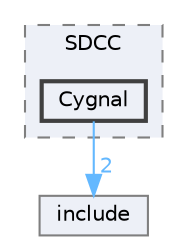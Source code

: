 digraph "D:/Projects/Raspberrypi_pico/pico_freertos_final/freertos_pico2/pico_freertos/FreeRTOS-Kernel/portable/SDCC/Cygnal"
{
 // LATEX_PDF_SIZE
  bgcolor="transparent";
  edge [fontname=Helvetica,fontsize=10,labelfontname=Helvetica,labelfontsize=10];
  node [fontname=Helvetica,fontsize=10,shape=box,height=0.2,width=0.4];
  compound=true
  subgraph clusterdir_87aa3bf8472647eb9eca0e65cddedb3b {
    graph [ bgcolor="#edf0f7", pencolor="grey50", label="SDCC", fontname=Helvetica,fontsize=10 style="filled,dashed", URL="dir_87aa3bf8472647eb9eca0e65cddedb3b.html",tooltip=""]
  dir_10fc3f7a3b5a93c9f3142b7faae7dfa3 [label="Cygnal", fillcolor="#edf0f7", color="grey25", style="filled,bold", URL="dir_10fc3f7a3b5a93c9f3142b7faae7dfa3.html",tooltip=""];
  }
  dir_c69ece34c3f150cb2c6f1098178b172a [label="include", fillcolor="#edf0f7", color="grey50", style="filled", URL="dir_c69ece34c3f150cb2c6f1098178b172a.html",tooltip=""];
  dir_10fc3f7a3b5a93c9f3142b7faae7dfa3->dir_c69ece34c3f150cb2c6f1098178b172a [headlabel="2", labeldistance=1.5 headhref="dir_000108_000125.html" href="dir_000108_000125.html" color="steelblue1" fontcolor="steelblue1"];
}
